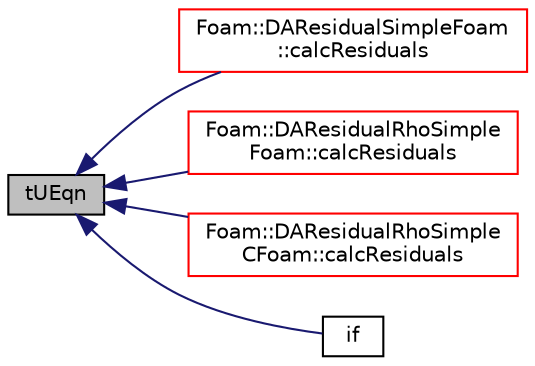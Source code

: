 digraph "tUEqn"
{
  bgcolor="transparent";
  edge [fontname="Helvetica",fontsize="10",labelfontname="Helvetica",labelfontsize="10"];
  node [fontname="Helvetica",fontsize="10",shape=record];
  rankdir="LR";
  Node1 [label="tUEqn",height=0.2,width=0.4,color="black", fillcolor="grey75", style="filled", fontcolor="black"];
  Node1 -> Node2 [dir="back",color="midnightblue",fontsize="10",style="solid",fontname="Helvetica"];
  Node2 [label="Foam::DAResidualSimpleFoam\l::calcResiduals",height=0.2,width=0.4,color="red",URL="$classFoam_1_1DAResidualSimpleFoam.html#a4b38dbac981107ec6386d78322323535",tooltip="compute residual "];
  Node1 -> Node4 [dir="back",color="midnightblue",fontsize="10",style="solid",fontname="Helvetica"];
  Node4 [label="Foam::DAResidualRhoSimple\lFoam::calcResiduals",height=0.2,width=0.4,color="red",URL="$classFoam_1_1DAResidualRhoSimpleFoam.html#a4b38dbac981107ec6386d78322323535",tooltip="compute residual "];
  Node1 -> Node6 [dir="back",color="midnightblue",fontsize="10",style="solid",fontname="Helvetica"];
  Node6 [label="Foam::DAResidualRhoSimple\lCFoam::calcResiduals",height=0.2,width=0.4,color="red",URL="$classFoam_1_1DAResidualRhoSimpleCFoam.html#a4b38dbac981107ec6386d78322323535",tooltip="compute residual "];
  Node1 -> Node8 [dir="back",color="midnightblue",fontsize="10",style="solid",fontname="Helvetica"];
  Node8 [label="if",height=0.2,width=0.4,color="black",URL="$pEqnSimple_8H.html#a6e1e214e9166a088ad3248bdc8d6f57c"];
}
